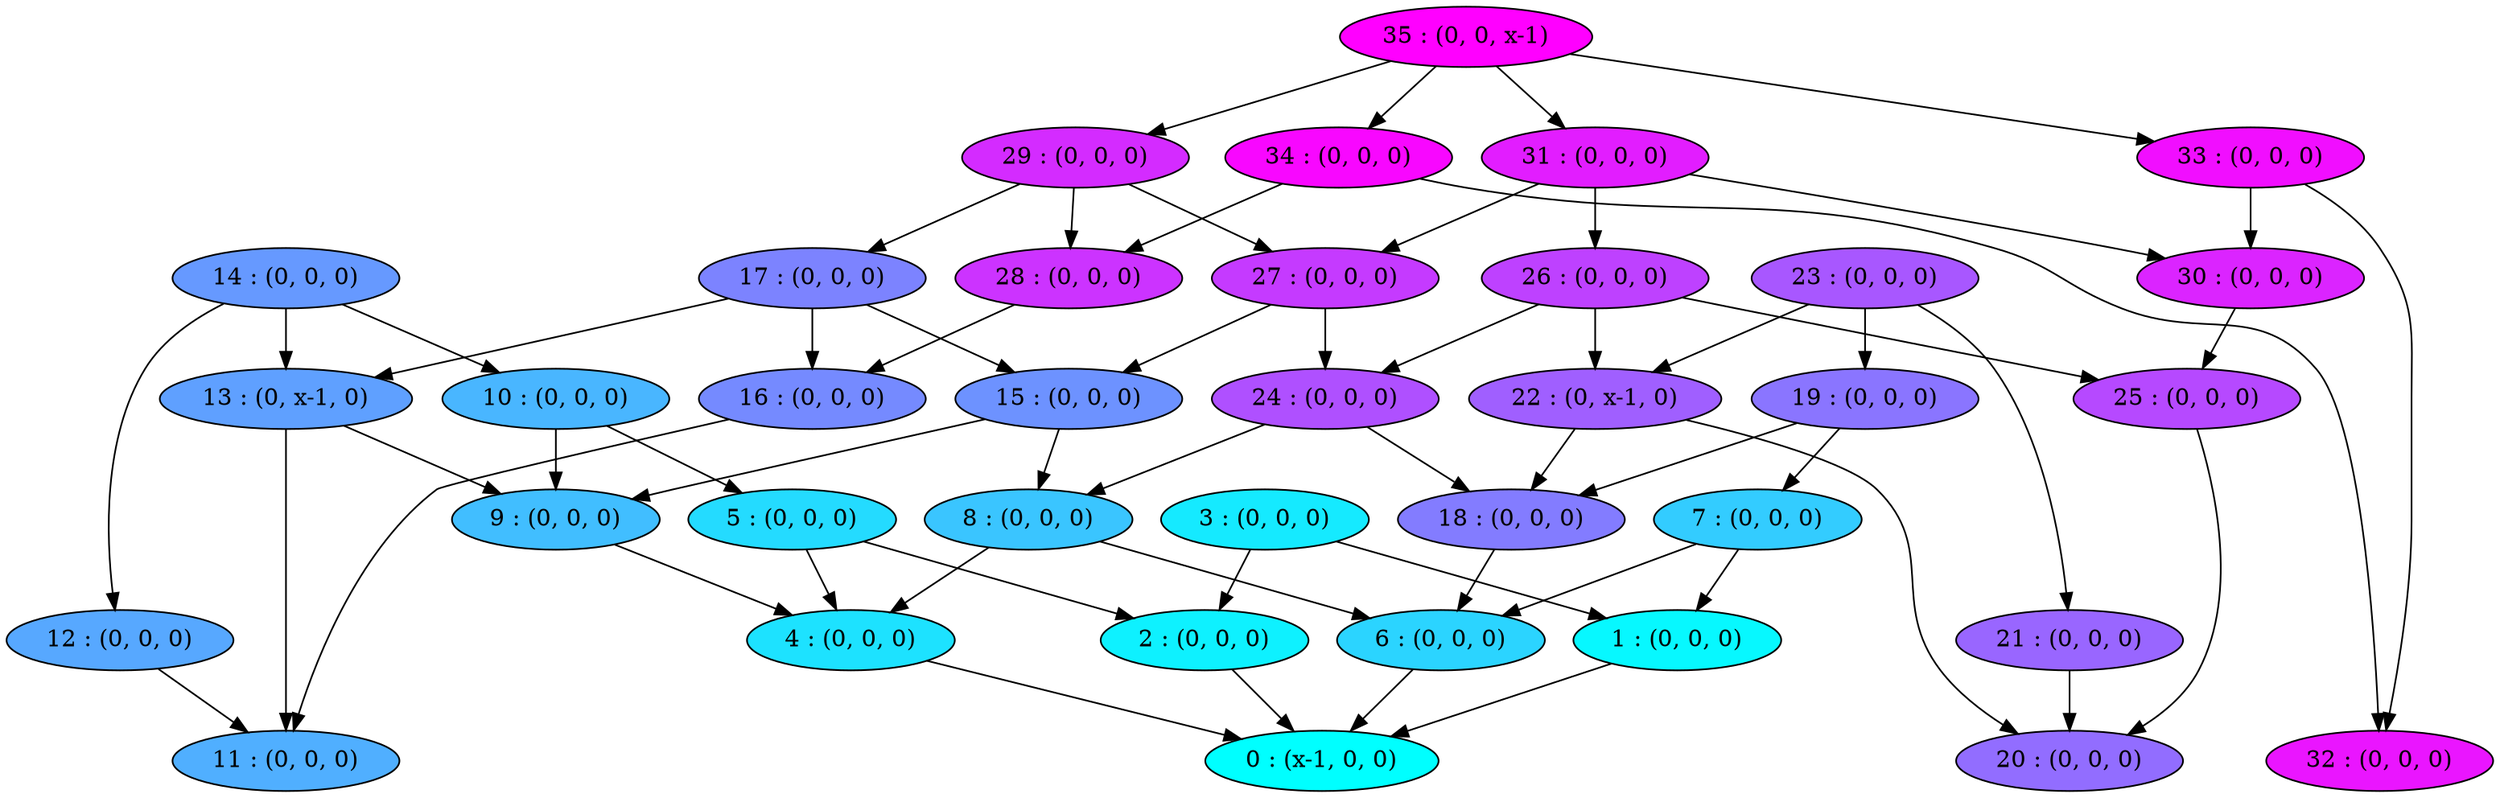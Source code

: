 digraph {
0 [label="0 : (x-1, 0, 0)", shape=ellipse, style=filled, fillcolor="#00ffffff", margin="0.11, 0.055"];
1 [label="1 : (0, 0, 0)", shape=ellipse, style=filled, fillcolor="#07f8ffff", margin="0.11, 0.055"];
2 [label="2 : (0, 0, 0)", shape=ellipse, style=filled, fillcolor="#0ef1ffff", margin="0.11, 0.055"];
3 [label="3 : (0, 0, 0)", shape=ellipse, style=filled, fillcolor="#15eaffff", margin="0.11, 0.055"];
4 [label="4 : (0, 0, 0)", shape=ellipse, style=filled, fillcolor="#1de2ffff", margin="0.11, 0.055"];
5 [label="5 : (0, 0, 0)", shape=ellipse, style=filled, fillcolor="#24dbffff", margin="0.11, 0.055"];
6 [label="6 : (0, 0, 0)", shape=ellipse, style=filled, fillcolor="#2bd4ffff", margin="0.11, 0.055"];
7 [label="7 : (0, 0, 0)", shape=ellipse, style=filled, fillcolor="#33ccffff", margin="0.11, 0.055"];
8 [label="8 : (0, 0, 0)", shape=ellipse, style=filled, fillcolor="#3ac5ffff", margin="0.11, 0.055"];
9 [label="9 : (0, 0, 0)", shape=ellipse, style=filled, fillcolor="#41beffff", margin="0.11, 0.055"];
10 [label="10 : (0, 0, 0)", shape=ellipse, style=filled, fillcolor="#49b6ffff", margin="0.11, 0.055"];
11 [label="11 : (0, 0, 0)", shape=ellipse, style=filled, fillcolor="#50afffff", margin="0.11, 0.055"];
12 [label="12 : (0, 0, 0)", shape=ellipse, style=filled, fillcolor="#57a8ffff", margin="0.11, 0.055"];
13 [label="13 : (0, x-1, 0)", shape=ellipse, style=filled, fillcolor="#5fa0ffff", margin="0.11, 0.055"];
14 [label="14 : (0, 0, 0)", shape=ellipse, style=filled, fillcolor="#6699ffff", margin="0.11, 0.055"];
15 [label="15 : (0, 0, 0)", shape=ellipse, style=filled, fillcolor="#6d92ffff", margin="0.11, 0.055"];
16 [label="16 : (0, 0, 0)", shape=ellipse, style=filled, fillcolor="#758affff", margin="0.11, 0.055"];
17 [label="17 : (0, 0, 0)", shape=ellipse, style=filled, fillcolor="#7c83ffff", margin="0.11, 0.055"];
18 [label="18 : (0, 0, 0)", shape=ellipse, style=filled, fillcolor="#837cffff", margin="0.11, 0.055"];
19 [label="19 : (0, 0, 0)", shape=ellipse, style=filled, fillcolor="#8a75ffff", margin="0.11, 0.055"];
20 [label="20 : (0, 0, 0)", shape=ellipse, style=filled, fillcolor="#926dffff", margin="0.11, 0.055"];
21 [label="21 : (0, 0, 0)", shape=ellipse, style=filled, fillcolor="#9966ffff", margin="0.11, 0.055"];
22 [label="22 : (0, x-1, 0)", shape=ellipse, style=filled, fillcolor="#a05fffff", margin="0.11, 0.055"];
23 [label="23 : (0, 0, 0)", shape=ellipse, style=filled, fillcolor="#a857ffff", margin="0.11, 0.055"];
24 [label="24 : (0, 0, 0)", shape=ellipse, style=filled, fillcolor="#af50ffff", margin="0.11, 0.055"];
25 [label="25 : (0, 0, 0)", shape=ellipse, style=filled, fillcolor="#b649ffff", margin="0.11, 0.055"];
26 [label="26 : (0, 0, 0)", shape=ellipse, style=filled, fillcolor="#be41ffff", margin="0.11, 0.055"];
27 [label="27 : (0, 0, 0)", shape=ellipse, style=filled, fillcolor="#c53affff", margin="0.11, 0.055"];
28 [label="28 : (0, 0, 0)", shape=ellipse, style=filled, fillcolor="#cc33ffff", margin="0.11, 0.055"];
29 [label="29 : (0, 0, 0)", shape=ellipse, style=filled, fillcolor="#d42bffff", margin="0.11, 0.055"];
30 [label="30 : (0, 0, 0)", shape=ellipse, style=filled, fillcolor="#db24ffff", margin="0.11, 0.055"];
31 [label="31 : (0, 0, 0)", shape=ellipse, style=filled, fillcolor="#e21dffff", margin="0.11, 0.055"];
32 [label="32 : (0, 0, 0)", shape=ellipse, style=filled, fillcolor="#ea15ffff", margin="0.11, 0.055"];
33 [label="33 : (0, 0, 0)", shape=ellipse, style=filled, fillcolor="#f10effff", margin="0.11, 0.055"];
34 [label="34 : (0, 0, 0)", shape=ellipse, style=filled, fillcolor="#f807ffff", margin="0.11, 0.055"];
35 [label="35 : (0, 0, x-1)", shape=ellipse, style=filled, fillcolor="#ff00ffff", margin="0.11, 0.055"];
{rank=same; 0 11 20 32 }; 
1 -> 0;
2 -> 0;
3 -> 1;
3 -> 2;
4 -> 0;
5 -> 4;
5 -> 2;
6 -> 0;
7 -> 1;
7 -> 6;
8 -> 6;
8 -> 4;
9 -> 4;
10 -> 5;
10 -> 9;
12 -> 11;
13 -> 11;
13 -> 9;
14 -> 12;
14 -> 10;
14 -> 13;
15 -> 8;
15 -> 9;
16 -> 11;
17 -> 13;
17 -> 16;
17 -> 15;
18 -> 6;
19 -> 18;
19 -> 7;
21 -> 20;
22 -> 20;
22 -> 18;
23 -> 22;
23 -> 21;
23 -> 19;
24 -> 8;
24 -> 18;
25 -> 20;
26 -> 25;
26 -> 24;
26 -> 22;
27 -> 24;
27 -> 15;
28 -> 16;
29 -> 17;
29 -> 28;
29 -> 27;
30 -> 25;
31 -> 30;
31 -> 27;
31 -> 26;
33 -> 30;
33 -> 32;
34 -> 32;
34 -> 28;
35 -> 33;
35 -> 31;
35 -> 34;
35 -> 29;
}
